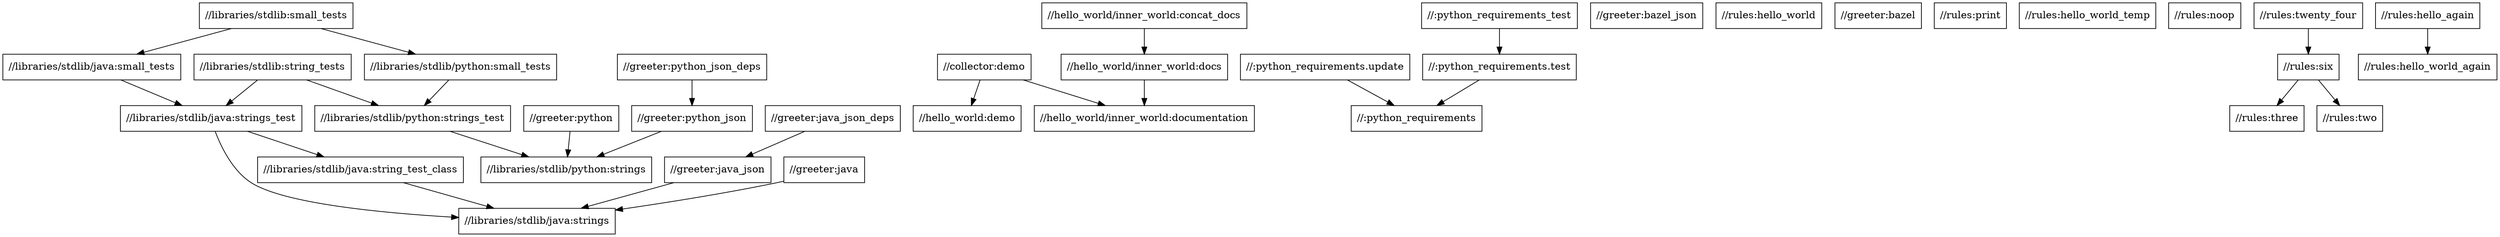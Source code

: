 digraph mygraph {
  node [shape=box];
  "//libraries/stdlib:string_tests"
  "//libraries/stdlib:string_tests" -> "//libraries/stdlib/java:strings_test"
  "//libraries/stdlib:string_tests" -> "//libraries/stdlib/python:strings_test"
  "//greeter:python"
  "//greeter:python" -> "//libraries/stdlib/python:strings"
  "//collector:demo"
  "//collector:demo" -> "//hello_world:demo"
  "//collector:demo" -> "//hello_world/inner_world:documentation"
  "//greeter:java_json_deps"
  "//greeter:java_json_deps" -> "//greeter:java_json"
  "//greeter:java_json"
  "//greeter:java_json" -> "//libraries/stdlib/java:strings"
  "//:python_requirements.update"
  "//:python_requirements.update" -> "//:python_requirements"
  "//hello_world/inner_world:concat_docs"
  "//hello_world/inner_world:concat_docs" -> "//hello_world/inner_world:docs"
  "//:python_requirements_test"
  "//:python_requirements_test" -> "//:python_requirements.test"
  "//greeter:python_json_deps"
  "//greeter:python_json_deps" -> "//greeter:python_json"
  "//greeter:java"
  "//greeter:java" -> "//libraries/stdlib/java:strings"
  "//hello_world:demo"
  "//greeter:bazel_json"
  "//rules:hello_world"
  "//greeter:bazel"
  "//rules:print"
  "//:python_requirements.test"
  "//:python_requirements.test" -> "//:python_requirements"
  "//:python_requirements"
  "//rules:hello_world_temp"
  "//greeter:python_json"
  "//greeter:python_json" -> "//libraries/stdlib/python:strings"
  "//rules:noop"
  "//hello_world/inner_world:docs"
  "//hello_world/inner_world:docs" -> "//hello_world/inner_world:documentation"
  "//hello_world/inner_world:documentation"
  "//libraries/stdlib:small_tests"
  "//libraries/stdlib:small_tests" -> "//libraries/stdlib/java:small_tests"
  "//libraries/stdlib:small_tests" -> "//libraries/stdlib/python:small_tests"
  "//libraries/stdlib/python:small_tests"
  "//libraries/stdlib/python:small_tests" -> "//libraries/stdlib/python:strings_test"
  "//libraries/stdlib/python:strings_test"
  "//libraries/stdlib/python:strings_test" -> "//libraries/stdlib/python:strings"
  "//libraries/stdlib/python:strings"
  "//libraries/stdlib/java:small_tests"
  "//libraries/stdlib/java:small_tests" -> "//libraries/stdlib/java:strings_test"
  "//libraries/stdlib/java:strings_test"
  "//libraries/stdlib/java:strings_test" -> "//libraries/stdlib/java:string_test_class"
  "//libraries/stdlib/java:strings_test" -> "//libraries/stdlib/java:strings"
  "//libraries/stdlib/java:string_test_class"
  "//libraries/stdlib/java:string_test_class" -> "//libraries/stdlib/java:strings"
  "//rules:twenty_four"
  "//rules:twenty_four" -> "//rules:six"
  "//rules:six"
  "//rules:six" -> "//rules:three"
  "//rules:six" -> "//rules:two"
  "//rules:two"
  "//rules:three"
  "//libraries/stdlib/java:strings"
  "//rules:hello_again"
  "//rules:hello_again" -> "//rules:hello_world_again"
  "//rules:hello_world_again"
}
